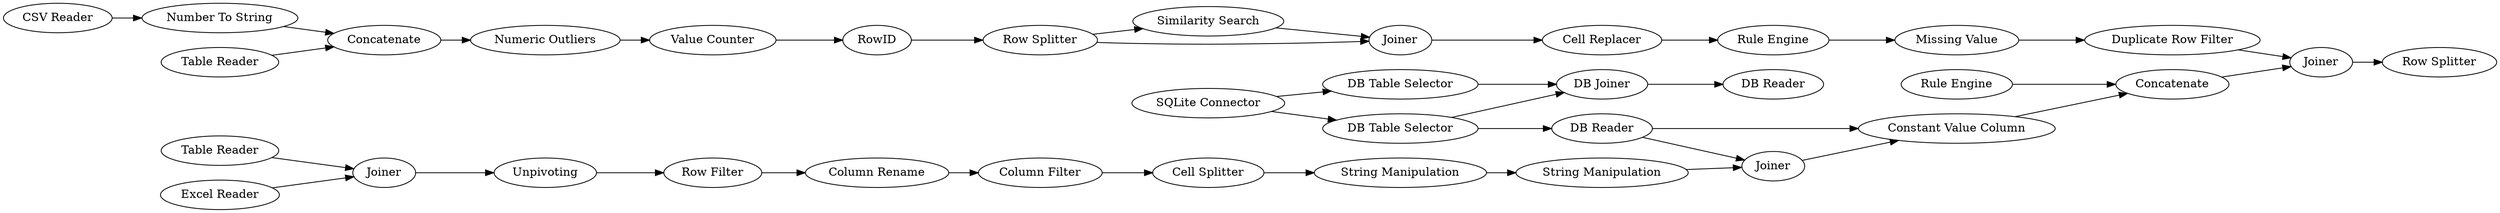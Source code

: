 digraph {
	"18580899419186160_195" [label="Column Rename"]
	"-5829197533779537631_299" [label="Duplicate Row Filter"]
	"6572654039202466741_296" [label=Concatenate]
	"2753708347635396275_187" [label="Similarity Search"]
	"-2204858335269907244_168" [label="String Manipulation"]
	"-5809950497570559460_281" [label="DB Joiner"]
	"-5829197533779537631_276" [label="Missing Value"]
	"18580899419186160_221" [label="Column Filter"]
	"-5809950497570559460_279" [label="DB Table Selector"]
	"5246704943234773617_291" [label="Table Reader"]
	"6572654039202466741_231" [label="Constant Value Column"]
	"18580899419186160_220" [label="Row Filter"]
	"2753708347635396275_291" [label="Value Counter"]
	"-5809950497570559460_282" [label="DB Reader"]
	"-5809950497570559460_280" [label="DB Table Selector"]
	"2753708347635396275_307" [label="Row Splitter"]
	"3695354665896581628_300" [label="Number To String"]
	"2753708347635396275_308" [label=Joiner]
	"2753708347635396275_293" [label=RowID]
	"-5809950497570559460_278" [label="SQLite Connector"]
	"2753708347635396275_176" [label="Cell Replacer"]
	"-2204858335269907244_161" [label="Cell Splitter"]
	"-5829197533779537631_269" [label="Numeric Outliers"]
	"-2204858335269907244_312" [label="String Manipulation"]
	"-8790956758007191477_322" [label=Joiner]
	"5246704943234773617_292" [label=Joiner]
	"-5809950497570559460_283" [label="DB Reader"]
	"-5829197533779537631_301" [label="Rule Engine"]
	"3695354665896581628_302" [label="Table Reader"]
	"18580899419186160_219" [label=Unpivoting]
	"3695354665896581628_289" [label=Concatenate]
	"-8790956758007191477_320" [label=Joiner]
	"6572654039202466741_232" [label="Rule Engine"]
	"5246704943234773617_290" [label="Excel Reader"]
	"3695354665896581628_301" [label="CSV Reader"]
	"3208010420101101750_319" [label="Row Splitter"]
	"-5809950497570559460_279" -> "-5809950497570559460_281"
	"-5829197533779537631_301" -> "-5829197533779537631_276"
	"2753708347635396275_307" -> "2753708347635396275_187"
	"-2204858335269907244_168" -> "-8790956758007191477_320"
	"6572654039202466741_231" -> "6572654039202466741_296"
	"18580899419186160_195" -> "18580899419186160_221"
	"2753708347635396275_187" -> "2753708347635396275_308"
	"6572654039202466741_296" -> "-8790956758007191477_322"
	"-2204858335269907244_161" -> "-2204858335269907244_312"
	"5246704943234773617_291" -> "5246704943234773617_292"
	"3695354665896581628_301" -> "3695354665896581628_300"
	"-5809950497570559460_278" -> "-5809950497570559460_279"
	"-2204858335269907244_312" -> "-2204858335269907244_168"
	"-5809950497570559460_280" -> "-5809950497570559460_281"
	"-5809950497570559460_283" -> "-8790956758007191477_320"
	"2753708347635396275_307" -> "2753708347635396275_308"
	"-5809950497570559460_279" -> "-5809950497570559460_283"
	"18580899419186160_219" -> "18580899419186160_220"
	"2753708347635396275_291" -> "2753708347635396275_293"
	"-5829197533779537631_269" -> "2753708347635396275_291"
	"-5809950497570559460_281" -> "-5809950497570559460_282"
	"3695354665896581628_302" -> "3695354665896581628_289"
	"5246704943234773617_292" -> "18580899419186160_219"
	"3695354665896581628_289" -> "-5829197533779537631_269"
	"18580899419186160_221" -> "-2204858335269907244_161"
	"2753708347635396275_176" -> "-5829197533779537631_301"
	"-8790956758007191477_322" -> "3208010420101101750_319"
	"2753708347635396275_308" -> "2753708347635396275_176"
	"-5809950497570559460_283" -> "6572654039202466741_231"
	"2753708347635396275_293" -> "2753708347635396275_307"
	"-8790956758007191477_320" -> "6572654039202466741_231"
	"-5829197533779537631_299" -> "-8790956758007191477_322"
	"6572654039202466741_232" -> "6572654039202466741_296"
	"3695354665896581628_300" -> "3695354665896581628_289"
	"5246704943234773617_290" -> "5246704943234773617_292"
	"-5809950497570559460_278" -> "-5809950497570559460_280"
	"-5829197533779537631_276" -> "-5829197533779537631_299"
	"18580899419186160_220" -> "18580899419186160_195"
	rankdir=LR
}
